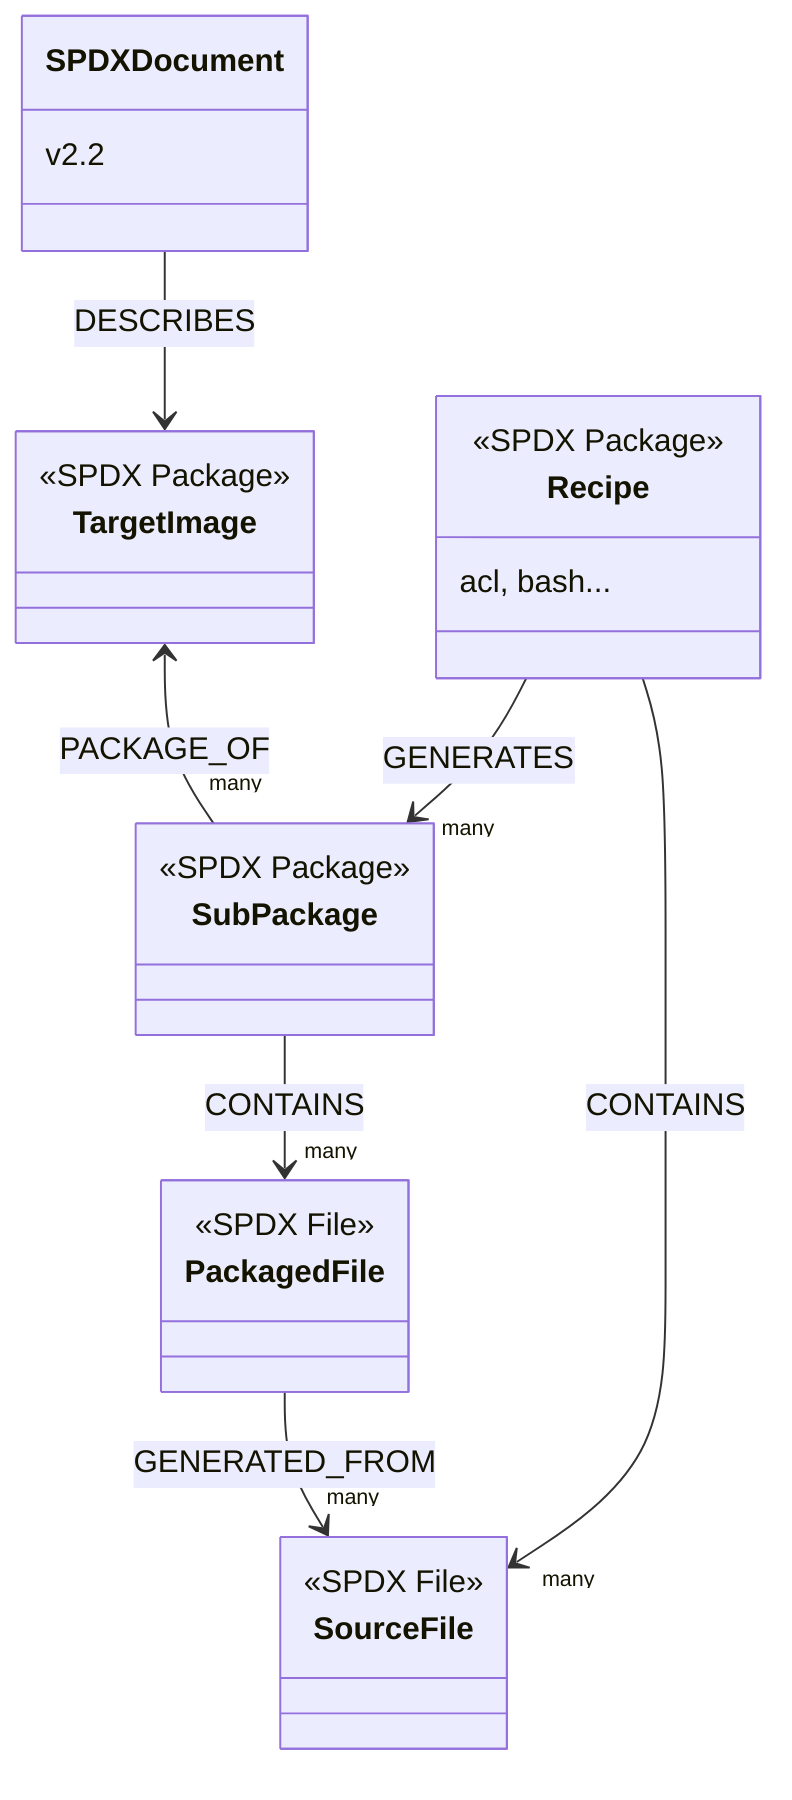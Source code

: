 classDiagram
    SPDXDocument --> TargetImage : DESCRIBES
    TargetImage <-- "many" SubPackage : PACKAGE_OF
    Recipe --> "many" SubPackage : GENERATES
    Recipe --> "many" SourceFile : CONTAINS
    SubPackage --> "many" PackagedFile : CONTAINS
    PackagedFile --> "many" SourceFile : GENERATED_FROM
    class SPDXDocument{
        v2.2
    }
    class TargetImage{
        <<SPDX Package>>
    }
    class Recipe{
        <<SPDX Package>>
        acl, bash...
    }
    class SubPackage{
        <<SPDX Package>>
    }
    class SourceFile{
        <<SPDX File>>
    }
    class PackagedFile{
        <<SPDX File>>
    }